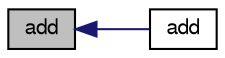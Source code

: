 digraph "add"
{
  bgcolor="transparent";
  edge [fontname="FreeSans",fontsize="10",labelfontname="FreeSans",labelfontsize="10"];
  node [fontname="FreeSans",fontsize="10",shape=record];
  rankdir="LR";
  Node1306 [label="add",height=0.2,width=0.4,color="black", fillcolor="grey75", style="filled", fontcolor="black"];
  Node1306 -> Node1307 [dir="back",color="midnightblue",fontsize="10",style="solid",fontname="FreeSans"];
  Node1307 [label="add",height=0.2,width=0.4,color="black",URL="$a24386.html#a58de081f290a2155f7e39e66be7d54b8"];
}
